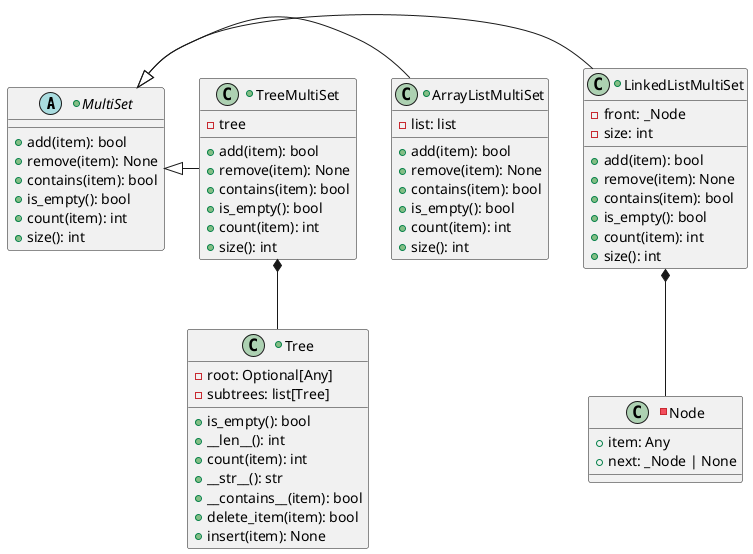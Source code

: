 @startuml
'https://plantuml.com/class-diagram


'The red square indicates it's a private attribute'

+Abstract class MultiSet {
+ add(item): bool
+ remove(item): None
+ contains(item): bool
+ is_empty(): bool
+ count(item): int
+ size(): int
}

+class Tree {
-root: Optional[Any]
-subtrees: list[Tree]
+ is_empty(): bool
+ __len__(): int
+ count(item): int
+ __str__(): str
+ __contains__(item): bool
+ delete_item(item): bool
+ insert(item): None


}


+class TreeMultiSet {
-tree
+ add(item): bool
+ remove(item): None
+ contains(item): bool
+ is_empty(): bool
+ count(item): int
+ size(): int
}

+class ArrayListMultiSet {
-list: list
+ add(item): bool
+ remove(item): None
+ contains(item): bool
+ is_empty(): bool
+ count(item): int
+ size(): int
}

+class LinkedListMultiSet {
-front: _Node
-size: int
+ add(item): bool
+ remove(item): None
+ contains(item): bool
+ is_empty(): bool
+ count(item): int
+ size(): int
}

-class Node {
+ item: Any
+ next: _Node | None
}

MultiSet <|- LinkedListMultiSet
MultiSet <|- ArrayListMultiSet
MultiSet <|- TreeMultiSet
LinkedListMultiSet *-- Node
TreeMultiSet *-- Tree
@enduml

